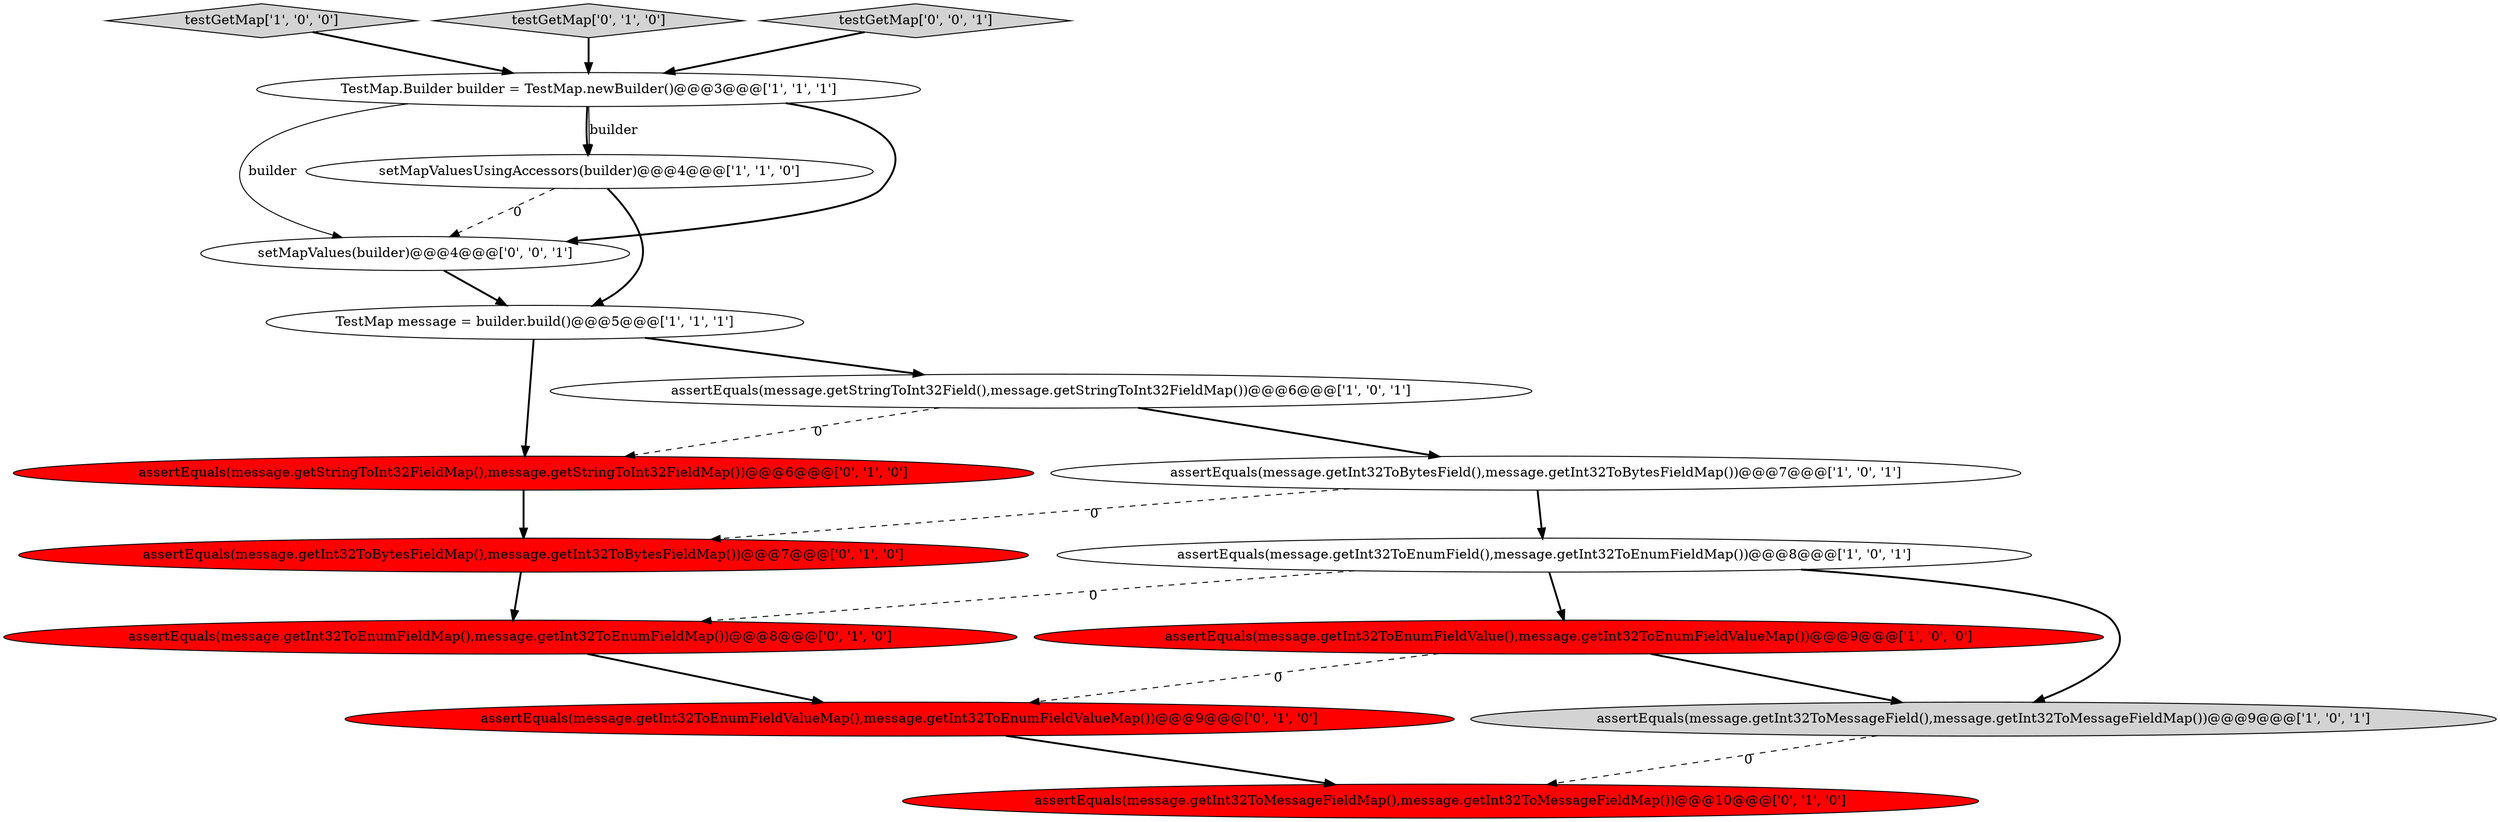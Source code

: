 digraph {
9 [style = filled, label = "assertEquals(message.getInt32ToEnumFieldValueMap(),message.getInt32ToEnumFieldValueMap())@@@9@@@['0', '1', '0']", fillcolor = red, shape = ellipse image = "AAA1AAABBB2BBB"];
10 [style = filled, label = "assertEquals(message.getStringToInt32FieldMap(),message.getStringToInt32FieldMap())@@@6@@@['0', '1', '0']", fillcolor = red, shape = ellipse image = "AAA1AAABBB2BBB"];
8 [style = filled, label = "testGetMap['1', '0', '0']", fillcolor = lightgray, shape = diamond image = "AAA0AAABBB1BBB"];
13 [style = filled, label = "assertEquals(message.getInt32ToMessageFieldMap(),message.getInt32ToMessageFieldMap())@@@10@@@['0', '1', '0']", fillcolor = red, shape = ellipse image = "AAA1AAABBB2BBB"];
12 [style = filled, label = "assertEquals(message.getInt32ToBytesFieldMap(),message.getInt32ToBytesFieldMap())@@@7@@@['0', '1', '0']", fillcolor = red, shape = ellipse image = "AAA1AAABBB2BBB"];
3 [style = filled, label = "TestMap message = builder.build()@@@5@@@['1', '1', '1']", fillcolor = white, shape = ellipse image = "AAA0AAABBB1BBB"];
14 [style = filled, label = "testGetMap['0', '1', '0']", fillcolor = lightgray, shape = diamond image = "AAA0AAABBB2BBB"];
6 [style = filled, label = "assertEquals(message.getInt32ToMessageField(),message.getInt32ToMessageFieldMap())@@@9@@@['1', '0', '1']", fillcolor = lightgray, shape = ellipse image = "AAA0AAABBB1BBB"];
7 [style = filled, label = "assertEquals(message.getInt32ToBytesField(),message.getInt32ToBytesFieldMap())@@@7@@@['1', '0', '1']", fillcolor = white, shape = ellipse image = "AAA0AAABBB1BBB"];
15 [style = filled, label = "testGetMap['0', '0', '1']", fillcolor = lightgray, shape = diamond image = "AAA0AAABBB3BBB"];
16 [style = filled, label = "setMapValues(builder)@@@4@@@['0', '0', '1']", fillcolor = white, shape = ellipse image = "AAA0AAABBB3BBB"];
5 [style = filled, label = "assertEquals(message.getInt32ToEnumFieldValue(),message.getInt32ToEnumFieldValueMap())@@@9@@@['1', '0', '0']", fillcolor = red, shape = ellipse image = "AAA1AAABBB1BBB"];
11 [style = filled, label = "assertEquals(message.getInt32ToEnumFieldMap(),message.getInt32ToEnumFieldMap())@@@8@@@['0', '1', '0']", fillcolor = red, shape = ellipse image = "AAA1AAABBB2BBB"];
4 [style = filled, label = "assertEquals(message.getInt32ToEnumField(),message.getInt32ToEnumFieldMap())@@@8@@@['1', '0', '1']", fillcolor = white, shape = ellipse image = "AAA0AAABBB1BBB"];
1 [style = filled, label = "assertEquals(message.getStringToInt32Field(),message.getStringToInt32FieldMap())@@@6@@@['1', '0', '1']", fillcolor = white, shape = ellipse image = "AAA0AAABBB1BBB"];
2 [style = filled, label = "setMapValuesUsingAccessors(builder)@@@4@@@['1', '1', '0']", fillcolor = white, shape = ellipse image = "AAA0AAABBB1BBB"];
0 [style = filled, label = "TestMap.Builder builder = TestMap.newBuilder()@@@3@@@['1', '1', '1']", fillcolor = white, shape = ellipse image = "AAA0AAABBB1BBB"];
16->3 [style = bold, label=""];
0->16 [style = bold, label=""];
3->1 [style = bold, label=""];
4->6 [style = bold, label=""];
0->2 [style = solid, label="builder"];
2->3 [style = bold, label=""];
0->2 [style = bold, label=""];
12->11 [style = bold, label=""];
5->9 [style = dashed, label="0"];
1->10 [style = dashed, label="0"];
7->4 [style = bold, label=""];
11->9 [style = bold, label=""];
1->7 [style = bold, label=""];
8->0 [style = bold, label=""];
3->10 [style = bold, label=""];
6->13 [style = dashed, label="0"];
5->6 [style = bold, label=""];
14->0 [style = bold, label=""];
10->12 [style = bold, label=""];
2->16 [style = dashed, label="0"];
15->0 [style = bold, label=""];
7->12 [style = dashed, label="0"];
4->11 [style = dashed, label="0"];
0->16 [style = solid, label="builder"];
4->5 [style = bold, label=""];
9->13 [style = bold, label=""];
}
